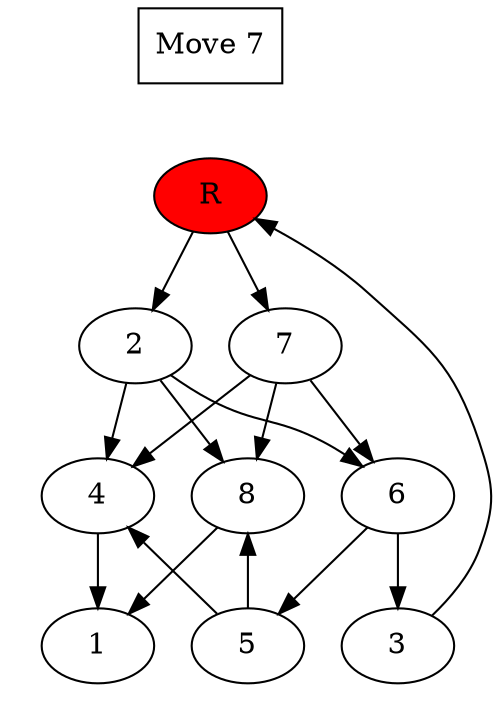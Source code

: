 digraph prb70_move_07 {
	dummy [label="Move 7" shape=box]
	dummy -> 9 [style=invis]
	9 -> 7
	9 -> 2
	subgraph cluster_0 {
		peripheries=0
		9 [label=R fillcolor="#ff0000" style=filled]
	}
	2 -> 8
	2 -> 6
	2 -> 4
	7 -> 8
	7 -> 6
	7 -> 4
	subgraph cluster_1 {
		peripheries=0
		2
		7
	}
	4 -> 1
	6 -> 5
	6 -> 3
	8 -> 1
	subgraph cluster_2 {
		peripheries=0
		4
		6
		8
	}
	3 -> 9 [constraint=false]
	5 -> 8 [constraint=false]
	5 -> 4 [constraint=false]
	subgraph cluster_3 {
		peripheries=0
		1
		3
		5
	}
}
